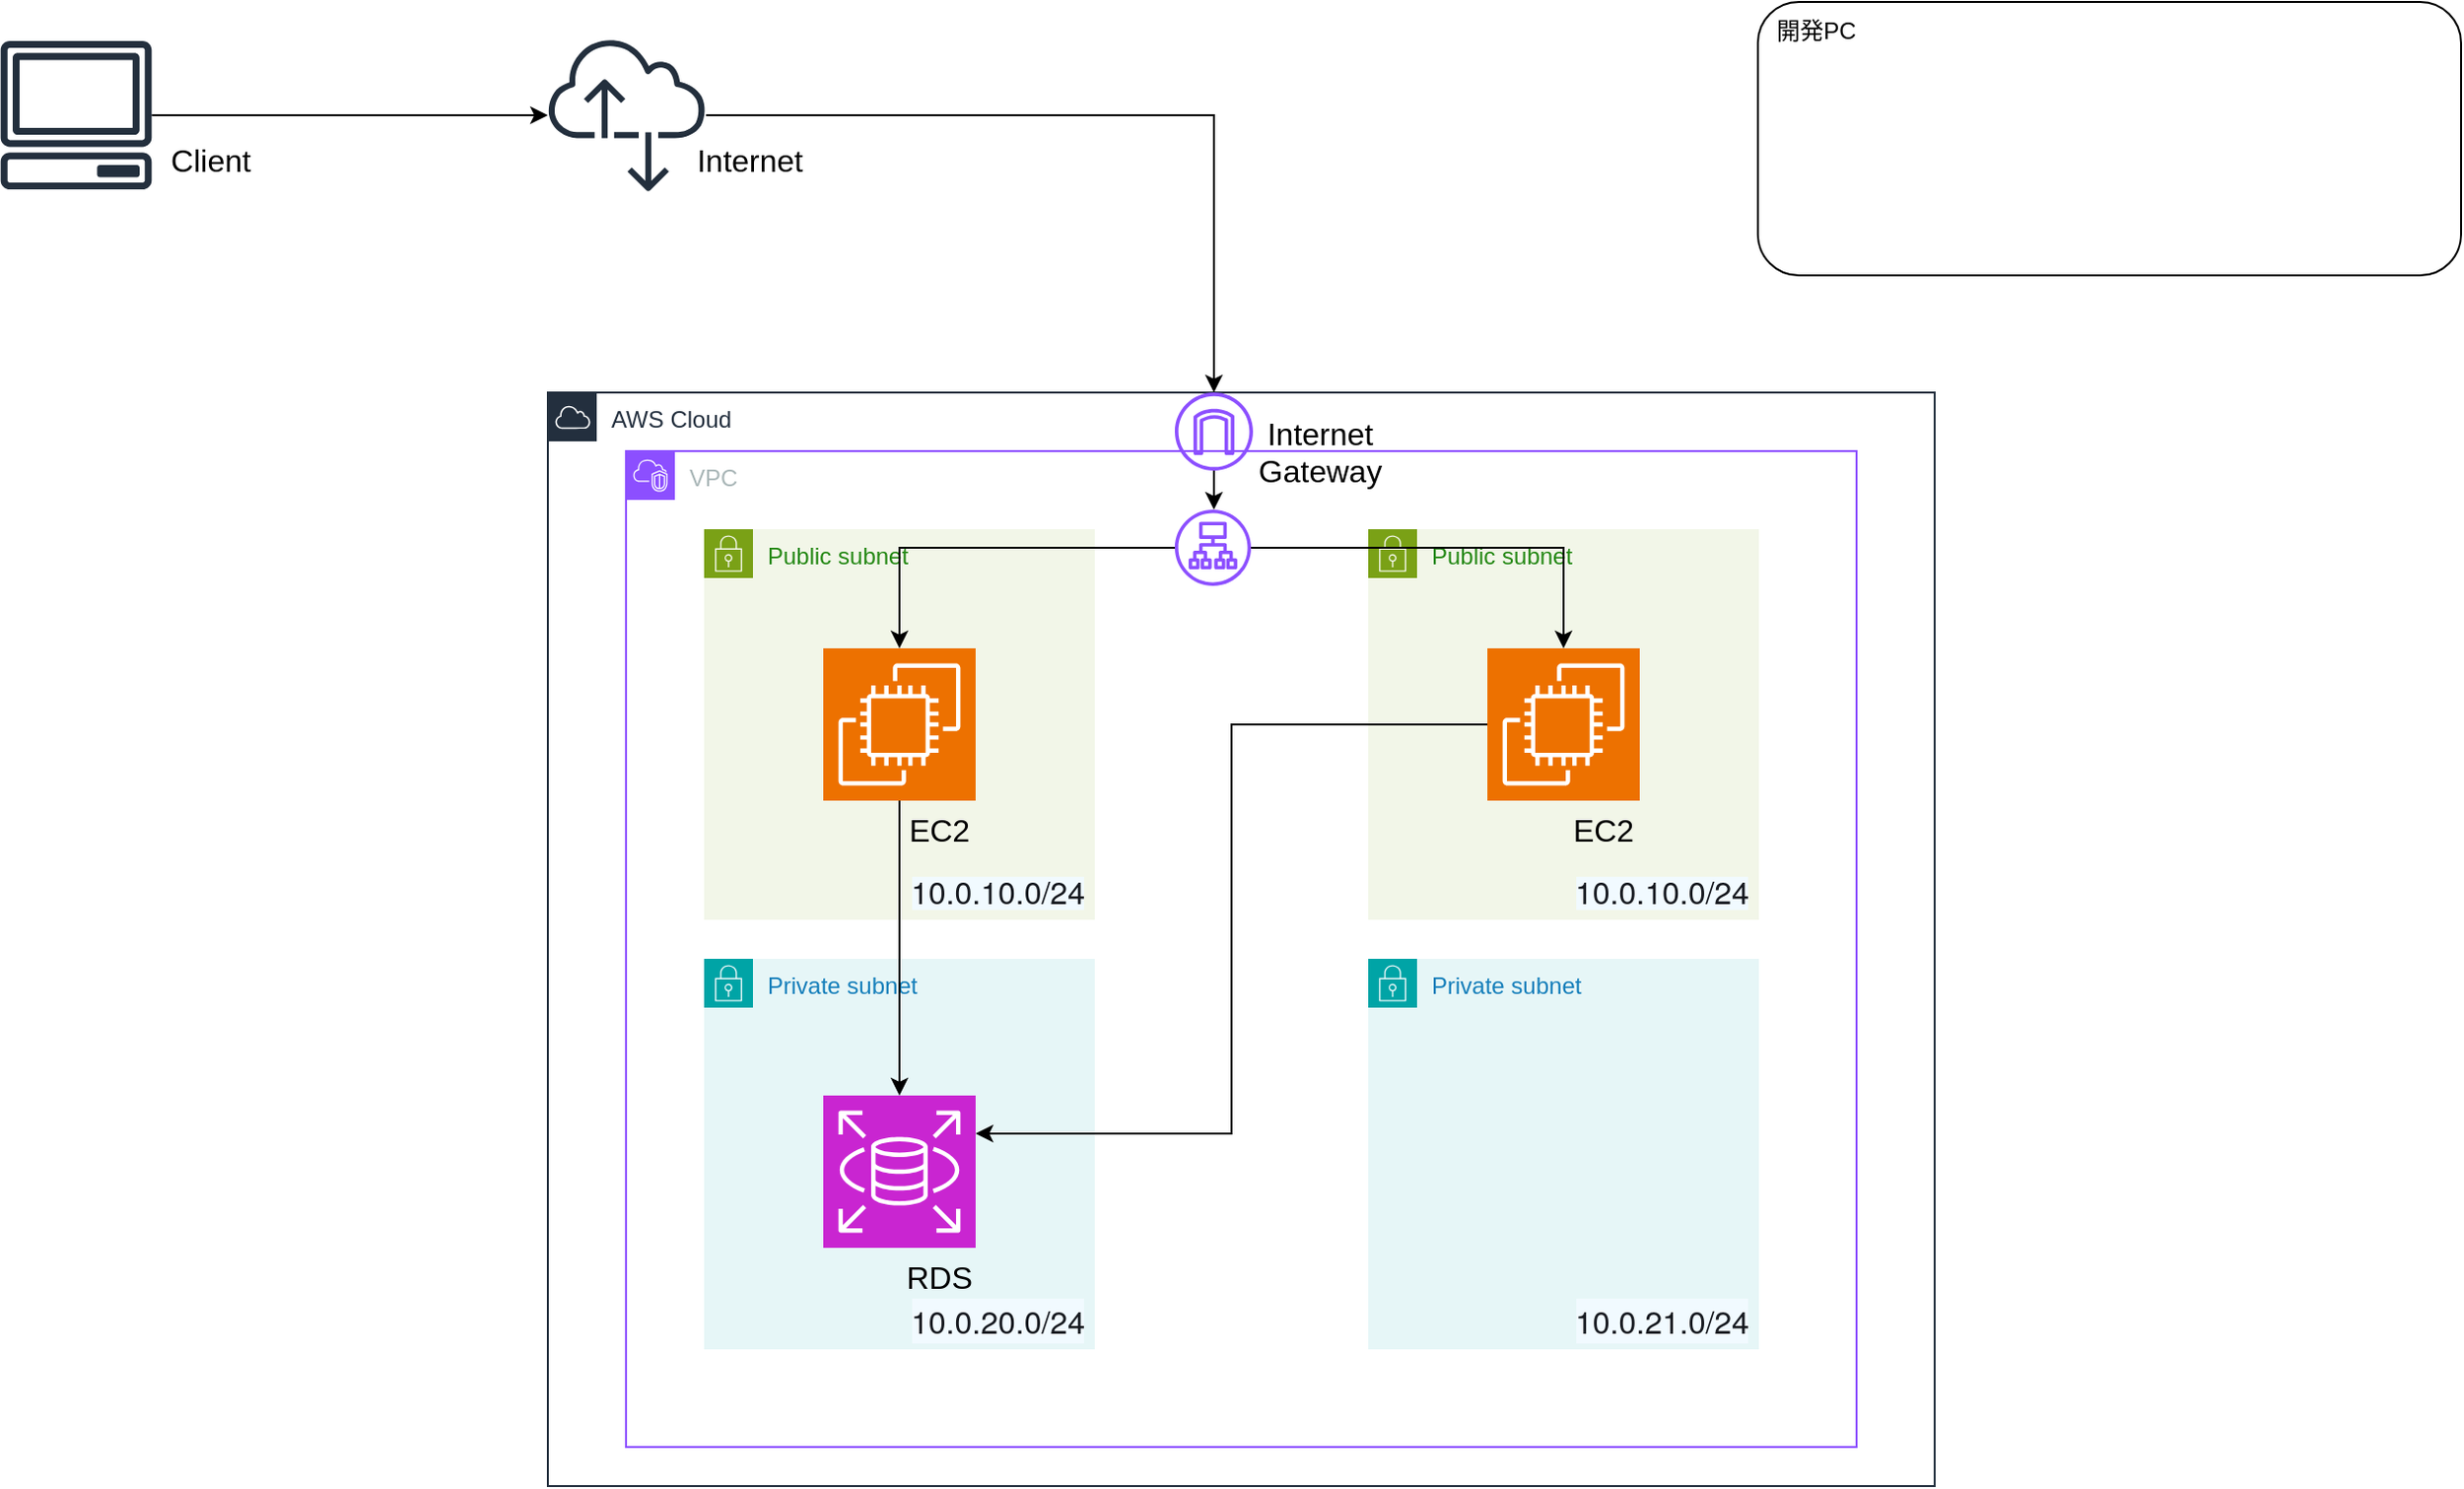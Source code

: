 <mxfile version="24.3.1" type="github">
  <diagram name="ページ1" id="szWeKx5pFOlwJt_7vksH">
    <mxGraphModel dx="1434" dy="786" grid="1" gridSize="10" guides="1" tooltips="1" connect="1" arrows="1" fold="1" page="1" pageScale="1" pageWidth="827" pageHeight="1169" math="0" shadow="0">
      <root>
        <mxCell id="0" />
        <mxCell id="1" parent="0" />
        <mxCell id="TT2iFtD28jyIN-6uqShI-1" value="AWS Cloud" style="points=[[0,0],[0.25,0],[0.5,0],[0.75,0],[1,0],[1,0.25],[1,0.5],[1,0.75],[1,1],[0.75,1],[0.5,1],[0.25,1],[0,1],[0,0.75],[0,0.5],[0,0.25]];outlineConnect=0;gradientColor=none;html=1;whiteSpace=wrap;fontSize=12;fontStyle=0;container=1;pointerEvents=0;collapsible=0;recursiveResize=0;shape=mxgraph.aws4.group;grIcon=mxgraph.aws4.group_aws_cloud;strokeColor=#232F3E;fillColor=none;verticalAlign=top;align=left;spacingLeft=30;fontColor=#232F3E;dashed=0;" vertex="1" parent="1">
          <mxGeometry x="340.5" y="220" width="710" height="560" as="geometry" />
        </mxCell>
        <mxCell id="TT2iFtD28jyIN-6uqShI-2" value="VPC" style="points=[[0,0],[0.25,0],[0.5,0],[0.75,0],[1,0],[1,0.25],[1,0.5],[1,0.75],[1,1],[0.75,1],[0.5,1],[0.25,1],[0,1],[0,0.75],[0,0.5],[0,0.25]];outlineConnect=0;gradientColor=none;html=1;whiteSpace=wrap;fontSize=12;fontStyle=0;container=1;pointerEvents=0;collapsible=0;recursiveResize=0;shape=mxgraph.aws4.group;grIcon=mxgraph.aws4.group_vpc2;strokeColor=#8C4FFF;fillColor=none;verticalAlign=top;align=left;spacingLeft=30;fontColor=#AAB7B8;dashed=0;" vertex="1" parent="TT2iFtD28jyIN-6uqShI-1">
          <mxGeometry x="40" y="30" width="630" height="510" as="geometry" />
        </mxCell>
        <mxCell id="TT2iFtD28jyIN-6uqShI-3" value="Public subnet" style="points=[[0,0],[0.25,0],[0.5,0],[0.75,0],[1,0],[1,0.25],[1,0.5],[1,0.75],[1,1],[0.75,1],[0.5,1],[0.25,1],[0,1],[0,0.75],[0,0.5],[0,0.25]];outlineConnect=0;gradientColor=none;html=1;whiteSpace=wrap;fontSize=12;fontStyle=0;container=1;pointerEvents=0;collapsible=0;recursiveResize=0;shape=mxgraph.aws4.group;grIcon=mxgraph.aws4.group_security_group;grStroke=0;strokeColor=#7AA116;fillColor=#F2F6E8;verticalAlign=top;align=left;spacingLeft=30;fontColor=#248814;dashed=0;" vertex="1" parent="TT2iFtD28jyIN-6uqShI-2">
          <mxGeometry x="40" y="40" width="200" height="200" as="geometry" />
        </mxCell>
        <mxCell id="TT2iFtD28jyIN-6uqShI-4" value="" style="sketch=0;points=[[0,0,0],[0.25,0,0],[0.5,0,0],[0.75,0,0],[1,0,0],[0,1,0],[0.25,1,0],[0.5,1,0],[0.75,1,0],[1,1,0],[0,0.25,0],[0,0.5,0],[0,0.75,0],[1,0.25,0],[1,0.5,0],[1,0.75,0]];outlineConnect=0;fontColor=#232F3E;fillColor=#ED7100;strokeColor=#ffffff;dashed=0;verticalLabelPosition=bottom;verticalAlign=top;align=center;html=1;fontSize=12;fontStyle=0;aspect=fixed;shape=mxgraph.aws4.resourceIcon;resIcon=mxgraph.aws4.ec2;" vertex="1" parent="TT2iFtD28jyIN-6uqShI-3">
          <mxGeometry x="61" y="61" width="78" height="78" as="geometry" />
        </mxCell>
        <mxCell id="TT2iFtD28jyIN-6uqShI-5" value="&lt;span style=&quot;font-size: 16px;&quot;&gt;EC2&lt;/span&gt;" style="text;html=1;align=center;verticalAlign=middle;whiteSpace=wrap;rounded=0;" vertex="1" parent="TT2iFtD28jyIN-6uqShI-3">
          <mxGeometry x="90" y="139" width="60" height="30" as="geometry" />
        </mxCell>
        <mxCell id="TT2iFtD28jyIN-6uqShI-6" value="&lt;span style=&quot;color: rgb(22, 25, 31); font-family: &amp;quot;Amazon Ember&amp;quot;, &amp;quot;Helvetica Neue&amp;quot;, Roboto, Arial, sans-serif; text-align: start; text-wrap: nowrap; background-color: rgb(241, 250, 255);&quot;&gt;&lt;font style=&quot;font-size: 16px;&quot;&gt;10.0.10.0/24&lt;/font&gt;&lt;/span&gt;" style="text;html=1;align=center;verticalAlign=middle;whiteSpace=wrap;rounded=0;" vertex="1" parent="TT2iFtD28jyIN-6uqShI-3">
          <mxGeometry x="100" y="170" width="100" height="30" as="geometry" />
        </mxCell>
        <mxCell id="TT2iFtD28jyIN-6uqShI-7" value="Private subnet" style="points=[[0,0],[0.25,0],[0.5,0],[0.75,0],[1,0],[1,0.25],[1,0.5],[1,0.75],[1,1],[0.75,1],[0.5,1],[0.25,1],[0,1],[0,0.75],[0,0.5],[0,0.25]];outlineConnect=0;gradientColor=none;html=1;whiteSpace=wrap;fontSize=12;fontStyle=0;container=1;pointerEvents=0;collapsible=0;recursiveResize=0;shape=mxgraph.aws4.group;grIcon=mxgraph.aws4.group_security_group;grStroke=0;strokeColor=#00A4A6;fillColor=#E6F6F7;verticalAlign=top;align=left;spacingLeft=30;fontColor=#147EBA;dashed=0;" vertex="1" parent="TT2iFtD28jyIN-6uqShI-2">
          <mxGeometry x="40" y="260" width="200" height="200" as="geometry" />
        </mxCell>
        <mxCell id="TT2iFtD28jyIN-6uqShI-8" value="" style="sketch=0;points=[[0,0,0],[0.25,0,0],[0.5,0,0],[0.75,0,0],[1,0,0],[0,1,0],[0.25,1,0],[0.5,1,0],[0.75,1,0],[1,1,0],[0,0.25,0],[0,0.5,0],[0,0.75,0],[1,0.25,0],[1,0.5,0],[1,0.75,0]];outlineConnect=0;fontColor=#232F3E;fillColor=#C925D1;strokeColor=#ffffff;dashed=0;verticalLabelPosition=bottom;verticalAlign=top;align=center;html=1;fontSize=12;fontStyle=0;aspect=fixed;shape=mxgraph.aws4.resourceIcon;resIcon=mxgraph.aws4.rds;" vertex="1" parent="TT2iFtD28jyIN-6uqShI-7">
          <mxGeometry x="61" y="70" width="78" height="78" as="geometry" />
        </mxCell>
        <mxCell id="TT2iFtD28jyIN-6uqShI-9" value="&lt;span style=&quot;font-size: 16px;&quot;&gt;RDS&lt;/span&gt;" style="text;html=1;align=center;verticalAlign=middle;whiteSpace=wrap;rounded=0;" vertex="1" parent="TT2iFtD28jyIN-6uqShI-7">
          <mxGeometry x="90" y="148" width="60" height="30" as="geometry" />
        </mxCell>
        <mxCell id="TT2iFtD28jyIN-6uqShI-10" value="&lt;span style=&quot;color: rgb(22, 25, 31); font-family: &amp;quot;Amazon Ember&amp;quot;, &amp;quot;Helvetica Neue&amp;quot;, Roboto, Arial, sans-serif; font-size: 16px; text-align: start; text-wrap: nowrap; background-color: rgb(241, 250, 255);&quot;&gt;10.0.20.0/24&lt;/span&gt;" style="text;html=1;align=center;verticalAlign=middle;whiteSpace=wrap;rounded=0;" vertex="1" parent="TT2iFtD28jyIN-6uqShI-7">
          <mxGeometry x="100" y="170" width="100" height="30" as="geometry" />
        </mxCell>
        <mxCell id="TT2iFtD28jyIN-6uqShI-11" value="Private subnet" style="points=[[0,0],[0.25,0],[0.5,0],[0.75,0],[1,0],[1,0.25],[1,0.5],[1,0.75],[1,1],[0.75,1],[0.5,1],[0.25,1],[0,1],[0,0.75],[0,0.5],[0,0.25]];outlineConnect=0;gradientColor=none;html=1;whiteSpace=wrap;fontSize=12;fontStyle=0;container=1;pointerEvents=0;collapsible=0;recursiveResize=0;shape=mxgraph.aws4.group;grIcon=mxgraph.aws4.group_security_group;grStroke=0;strokeColor=#00A4A6;fillColor=#E6F6F7;verticalAlign=top;align=left;spacingLeft=30;fontColor=#147EBA;dashed=0;" vertex="1" parent="TT2iFtD28jyIN-6uqShI-2">
          <mxGeometry x="380" y="260" width="200" height="200" as="geometry" />
        </mxCell>
        <mxCell id="TT2iFtD28jyIN-6uqShI-12" value="&lt;span style=&quot;color: rgb(22, 25, 31); font-family: &amp;quot;Amazon Ember&amp;quot;, &amp;quot;Helvetica Neue&amp;quot;, Roboto, Arial, sans-serif; font-size: 16px; text-align: start; text-wrap: nowrap; background-color: rgb(241, 250, 255);&quot;&gt;10.0.21.0/24&lt;/span&gt;" style="text;html=1;align=center;verticalAlign=middle;whiteSpace=wrap;rounded=0;" vertex="1" parent="TT2iFtD28jyIN-6uqShI-11">
          <mxGeometry x="100" y="170" width="100" height="30" as="geometry" />
        </mxCell>
        <mxCell id="TT2iFtD28jyIN-6uqShI-15" style="edgeStyle=orthogonalEdgeStyle;rounded=0;orthogonalLoop=1;jettySize=auto;html=1;" edge="1" parent="TT2iFtD28jyIN-6uqShI-2" source="TT2iFtD28jyIN-6uqShI-4" target="TT2iFtD28jyIN-6uqShI-8">
          <mxGeometry relative="1" as="geometry" />
        </mxCell>
        <mxCell id="TT2iFtD28jyIN-6uqShI-16" value="&lt;span style=&quot;font-size: 16px;&quot;&gt;Internet Gateway&lt;/span&gt;&lt;div&gt;&lt;span style=&quot;font-size: 16px;&quot;&gt;&lt;br&gt;&lt;/span&gt;&lt;/div&gt;" style="text;html=1;align=center;verticalAlign=middle;whiteSpace=wrap;rounded=0;" vertex="1" parent="TT2iFtD28jyIN-6uqShI-2">
          <mxGeometry x="320" width="70" height="20" as="geometry" />
        </mxCell>
        <mxCell id="TT2iFtD28jyIN-6uqShI-33" style="edgeStyle=orthogonalEdgeStyle;rounded=0;orthogonalLoop=1;jettySize=auto;html=1;" edge="1" parent="TT2iFtD28jyIN-6uqShI-2" source="TT2iFtD28jyIN-6uqShI-24" target="TT2iFtD28jyIN-6uqShI-4">
          <mxGeometry relative="1" as="geometry" />
        </mxCell>
        <mxCell id="TT2iFtD28jyIN-6uqShI-24" value="" style="sketch=0;outlineConnect=0;fontColor=#232F3E;gradientColor=none;fillColor=#8C4FFF;strokeColor=none;dashed=0;verticalLabelPosition=bottom;verticalAlign=top;align=center;html=1;fontSize=12;fontStyle=0;aspect=fixed;pointerEvents=1;shape=mxgraph.aws4.application_load_balancer;" vertex="1" parent="TT2iFtD28jyIN-6uqShI-2">
          <mxGeometry x="281" y="30" width="39" height="39" as="geometry" />
        </mxCell>
        <mxCell id="TT2iFtD28jyIN-6uqShI-26" value="Public subnet" style="points=[[0,0],[0.25,0],[0.5,0],[0.75,0],[1,0],[1,0.25],[1,0.5],[1,0.75],[1,1],[0.75,1],[0.5,1],[0.25,1],[0,1],[0,0.75],[0,0.5],[0,0.25]];outlineConnect=0;gradientColor=none;html=1;whiteSpace=wrap;fontSize=12;fontStyle=0;container=1;pointerEvents=0;collapsible=0;recursiveResize=0;shape=mxgraph.aws4.group;grIcon=mxgraph.aws4.group_security_group;grStroke=0;strokeColor=#7AA116;fillColor=#F2F6E8;verticalAlign=top;align=left;spacingLeft=30;fontColor=#248814;dashed=0;" vertex="1" parent="TT2iFtD28jyIN-6uqShI-2">
          <mxGeometry x="380" y="40" width="200" height="200" as="geometry" />
        </mxCell>
        <mxCell id="TT2iFtD28jyIN-6uqShI-27" value="" style="sketch=0;points=[[0,0,0],[0.25,0,0],[0.5,0,0],[0.75,0,0],[1,0,0],[0,1,0],[0.25,1,0],[0.5,1,0],[0.75,1,0],[1,1,0],[0,0.25,0],[0,0.5,0],[0,0.75,0],[1,0.25,0],[1,0.5,0],[1,0.75,0]];outlineConnect=0;fontColor=#232F3E;fillColor=#ED7100;strokeColor=#ffffff;dashed=0;verticalLabelPosition=bottom;verticalAlign=top;align=center;html=1;fontSize=12;fontStyle=0;aspect=fixed;shape=mxgraph.aws4.resourceIcon;resIcon=mxgraph.aws4.ec2;" vertex="1" parent="TT2iFtD28jyIN-6uqShI-26">
          <mxGeometry x="61" y="61" width="78" height="78" as="geometry" />
        </mxCell>
        <mxCell id="TT2iFtD28jyIN-6uqShI-28" value="&lt;span style=&quot;font-size: 16px;&quot;&gt;EC2&lt;/span&gt;" style="text;html=1;align=center;verticalAlign=middle;whiteSpace=wrap;rounded=0;" vertex="1" parent="TT2iFtD28jyIN-6uqShI-26">
          <mxGeometry x="90" y="139" width="60" height="30" as="geometry" />
        </mxCell>
        <mxCell id="TT2iFtD28jyIN-6uqShI-29" value="&lt;span style=&quot;color: rgb(22, 25, 31); font-family: &amp;quot;Amazon Ember&amp;quot;, &amp;quot;Helvetica Neue&amp;quot;, Roboto, Arial, sans-serif; text-align: start; text-wrap: nowrap; background-color: rgb(241, 250, 255);&quot;&gt;&lt;font style=&quot;font-size: 16px;&quot;&gt;10.0.10.0/24&lt;/font&gt;&lt;/span&gt;" style="text;html=1;align=center;verticalAlign=middle;whiteSpace=wrap;rounded=0;" vertex="1" parent="TT2iFtD28jyIN-6uqShI-26">
          <mxGeometry x="100" y="170" width="100" height="30" as="geometry" />
        </mxCell>
        <mxCell id="TT2iFtD28jyIN-6uqShI-36" style="edgeStyle=orthogonalEdgeStyle;rounded=0;orthogonalLoop=1;jettySize=auto;html=1;entryX=0.5;entryY=0;entryDx=0;entryDy=0;entryPerimeter=0;" edge="1" parent="TT2iFtD28jyIN-6uqShI-2" source="TT2iFtD28jyIN-6uqShI-24" target="TT2iFtD28jyIN-6uqShI-27">
          <mxGeometry relative="1" as="geometry" />
        </mxCell>
        <mxCell id="TT2iFtD28jyIN-6uqShI-38" style="edgeStyle=orthogonalEdgeStyle;rounded=0;orthogonalLoop=1;jettySize=auto;html=1;entryX=1;entryY=0.25;entryDx=0;entryDy=0;entryPerimeter=0;" edge="1" parent="TT2iFtD28jyIN-6uqShI-2" source="TT2iFtD28jyIN-6uqShI-27" target="TT2iFtD28jyIN-6uqShI-8">
          <mxGeometry relative="1" as="geometry" />
        </mxCell>
        <mxCell id="TT2iFtD28jyIN-6uqShI-30" value="" style="edgeStyle=orthogonalEdgeStyle;rounded=0;orthogonalLoop=1;jettySize=auto;html=1;" edge="1" parent="TT2iFtD28jyIN-6uqShI-1" source="TT2iFtD28jyIN-6uqShI-14" target="TT2iFtD28jyIN-6uqShI-24">
          <mxGeometry relative="1" as="geometry" />
        </mxCell>
        <mxCell id="TT2iFtD28jyIN-6uqShI-14" value="" style="sketch=0;outlineConnect=0;fontColor=#232F3E;gradientColor=none;fillColor=#8C4FFF;strokeColor=none;dashed=0;verticalLabelPosition=bottom;verticalAlign=top;align=center;html=1;fontSize=12;fontStyle=0;aspect=fixed;pointerEvents=1;shape=mxgraph.aws4.internet_gateway;" vertex="1" parent="TT2iFtD28jyIN-6uqShI-1">
          <mxGeometry x="321" width="40" height="40" as="geometry" />
        </mxCell>
        <mxCell id="TT2iFtD28jyIN-6uqShI-17" value="" style="edgeStyle=orthogonalEdgeStyle;rounded=0;orthogonalLoop=1;jettySize=auto;html=1;" edge="1" parent="1" source="TT2iFtD28jyIN-6uqShI-18" target="TT2iFtD28jyIN-6uqShI-14">
          <mxGeometry relative="1" as="geometry" />
        </mxCell>
        <mxCell id="TT2iFtD28jyIN-6uqShI-18" value="" style="sketch=0;outlineConnect=0;fontColor=#232F3E;gradientColor=none;fillColor=#232F3D;strokeColor=none;dashed=0;verticalLabelPosition=bottom;verticalAlign=top;align=center;html=1;fontSize=12;fontStyle=0;aspect=fixed;pointerEvents=1;shape=mxgraph.aws4.internet_alt2;" vertex="1" parent="1">
          <mxGeometry x="340.5" y="37.5" width="81" height="81" as="geometry" />
        </mxCell>
        <mxCell id="TT2iFtD28jyIN-6uqShI-19" style="edgeStyle=orthogonalEdgeStyle;rounded=0;orthogonalLoop=1;jettySize=auto;html=1;" edge="1" parent="1" source="TT2iFtD28jyIN-6uqShI-20" target="TT2iFtD28jyIN-6uqShI-18">
          <mxGeometry relative="1" as="geometry" />
        </mxCell>
        <mxCell id="TT2iFtD28jyIN-6uqShI-20" value="" style="sketch=0;outlineConnect=0;fontColor=#232F3E;gradientColor=none;fillColor=#232F3D;strokeColor=none;dashed=0;verticalLabelPosition=bottom;verticalAlign=top;align=center;html=1;fontSize=12;fontStyle=0;aspect=fixed;pointerEvents=1;shape=mxgraph.aws4.client;" vertex="1" parent="1">
          <mxGeometry x="60" y="40" width="78" height="76" as="geometry" />
        </mxCell>
        <mxCell id="TT2iFtD28jyIN-6uqShI-21" value="&lt;font style=&quot;font-size: 16px;&quot;&gt;Client&lt;/font&gt;" style="text;html=1;align=center;verticalAlign=middle;whiteSpace=wrap;rounded=0;" vertex="1" parent="1">
          <mxGeometry x="138" y="86" width="60" height="30" as="geometry" />
        </mxCell>
        <mxCell id="TT2iFtD28jyIN-6uqShI-22" value="&lt;span style=&quot;font-size: 16px;&quot;&gt;Internet&lt;/span&gt;" style="text;html=1;align=center;verticalAlign=middle;whiteSpace=wrap;rounded=0;" vertex="1" parent="1">
          <mxGeometry x="414" y="86" width="60" height="30" as="geometry" />
        </mxCell>
        <mxCell id="TT2iFtD28jyIN-6uqShI-39" value="" style="rounded=1;whiteSpace=wrap;html=1;" vertex="1" parent="1">
          <mxGeometry x="960" y="20" width="360" height="140" as="geometry" />
        </mxCell>
        <mxCell id="TT2iFtD28jyIN-6uqShI-42" value="開発PC" style="text;html=1;align=center;verticalAlign=middle;whiteSpace=wrap;rounded=0;" vertex="1" parent="1">
          <mxGeometry x="960" y="20" width="60" height="30" as="geometry" />
        </mxCell>
      </root>
    </mxGraphModel>
  </diagram>
</mxfile>
